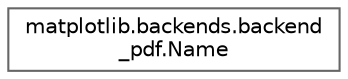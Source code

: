 digraph "Graphical Class Hierarchy"
{
 // LATEX_PDF_SIZE
  bgcolor="transparent";
  edge [fontname=Helvetica,fontsize=10,labelfontname=Helvetica,labelfontsize=10];
  node [fontname=Helvetica,fontsize=10,shape=box,height=0.2,width=0.4];
  rankdir="LR";
  Node0 [id="Node000000",label="matplotlib.backends.backend\l_pdf.Name",height=0.2,width=0.4,color="grey40", fillcolor="white", style="filled",URL="$da/d74/classmatplotlib_1_1backends_1_1backend__pdf_1_1Name.html",tooltip=" "];
}
